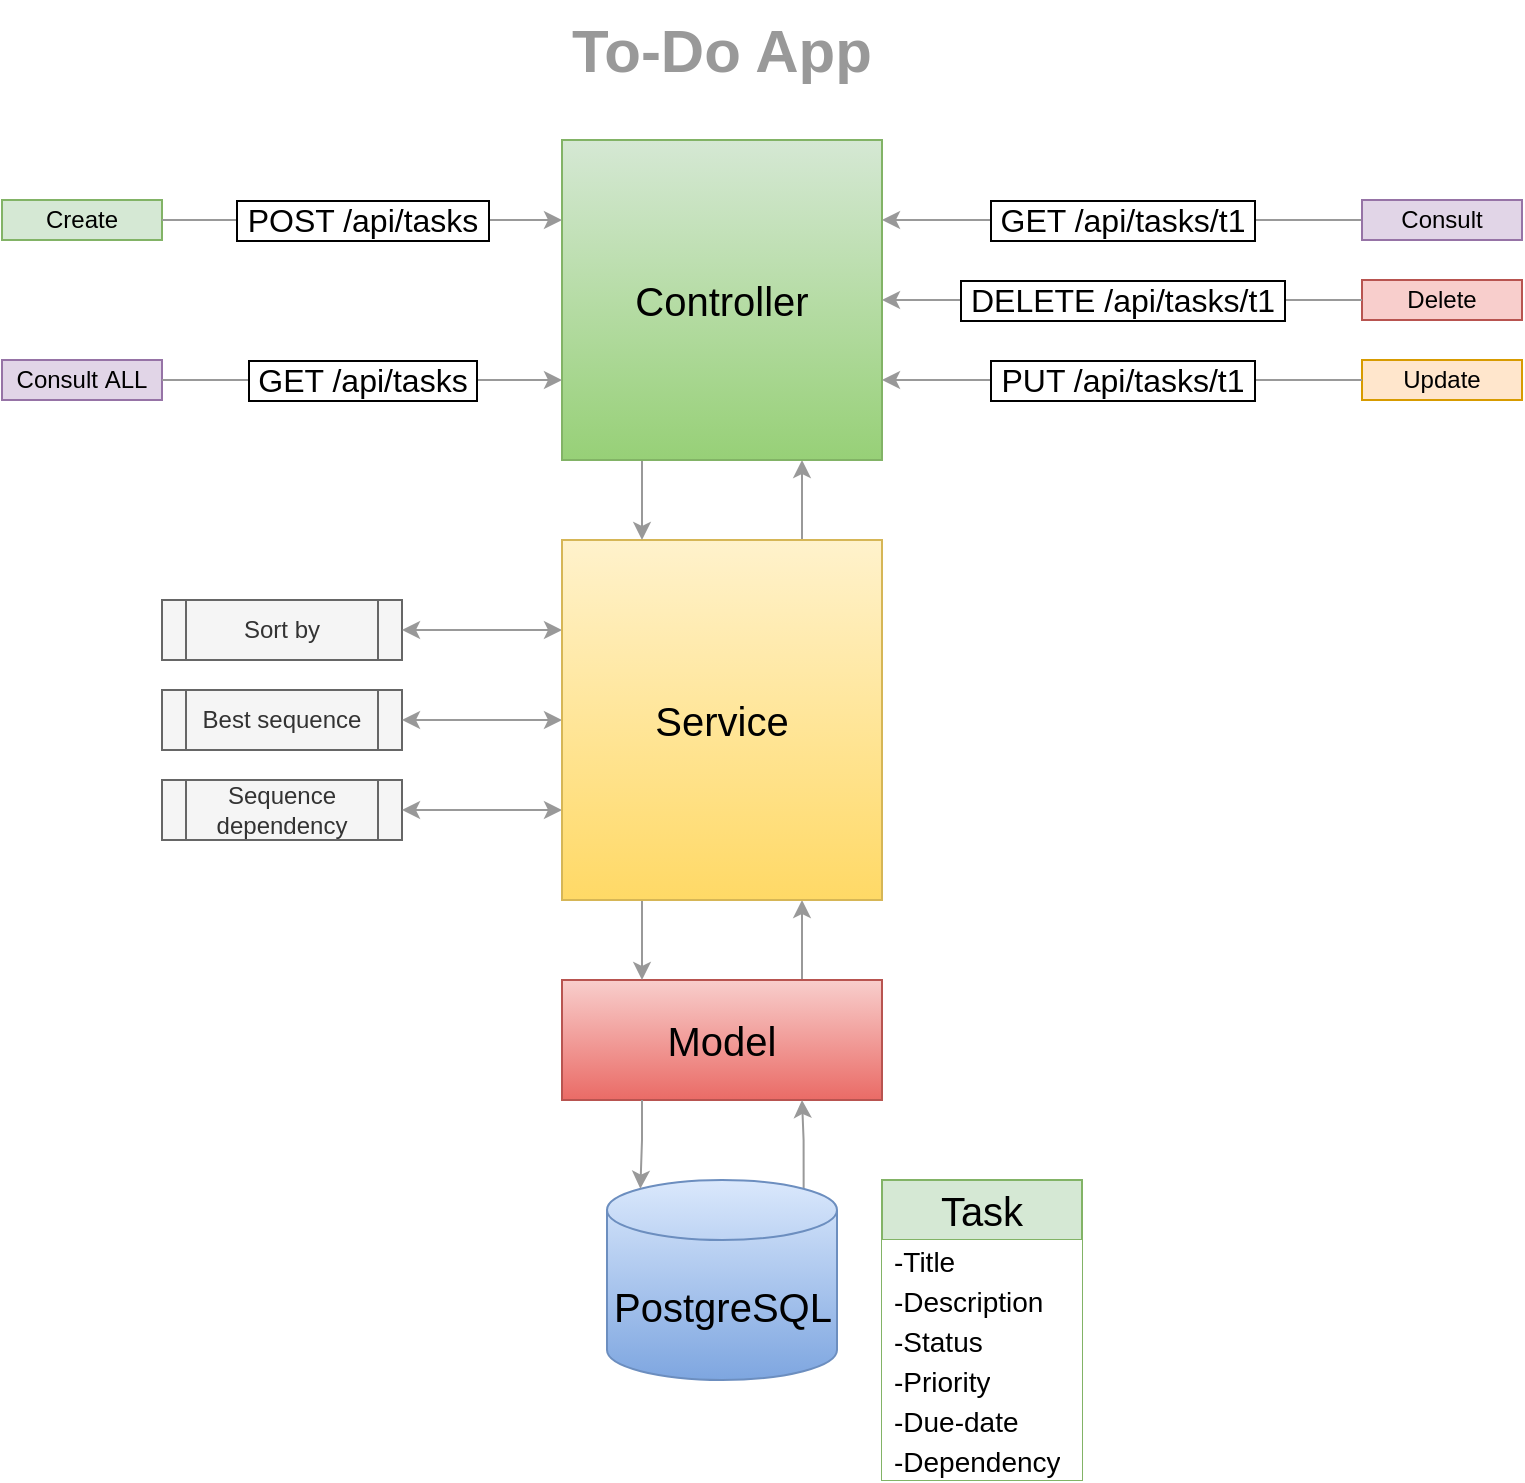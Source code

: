 <mxfile version="26.0.16">
  <diagram name="Page-1" id="v21pWP7KFlC49By7MYeK">
    <mxGraphModel dx="733" dy="443" grid="1" gridSize="10" guides="1" tooltips="1" connect="1" arrows="1" fold="1" page="1" pageScale="1" pageWidth="850" pageHeight="1100" math="0" shadow="0">
      <root>
        <mxCell id="0" />
        <mxCell id="1" parent="0" />
        <mxCell id="8iivArCEx1H5-otgk7mG-1" value="&lt;font&gt;To-Do App&lt;/font&gt;" style="text;html=1;align=center;verticalAlign=middle;whiteSpace=wrap;rounded=0;fontStyle=1;fontSize=30;labelBorderColor=none;labelBackgroundColor=none;fontColor=#999999;" parent="1" vertex="1">
          <mxGeometry x="285" y="10" width="230" height="50" as="geometry" />
        </mxCell>
        <mxCell id="8iivArCEx1H5-otgk7mG-5" value="Task" style="swimlane;fontStyle=0;childLayout=stackLayout;horizontal=1;startSize=30;horizontalStack=0;resizeParent=1;resizeParentMax=0;resizeLast=0;collapsible=1;marginBottom=0;whiteSpace=wrap;html=1;fontSize=20;fillColor=#d5e8d4;strokeColor=#82b366;" parent="1" vertex="1">
          <mxGeometry x="480" y="600" width="100" height="150" as="geometry" />
        </mxCell>
        <mxCell id="8iivArCEx1H5-otgk7mG-6" value="-Title" style="text;align=left;verticalAlign=middle;spacingLeft=4;spacingRight=4;overflow=hidden;points=[[0,0.5],[1,0.5]];portConstraint=eastwest;rotatable=0;whiteSpace=wrap;html=1;fontSize=14;labelBackgroundColor=none;fillColor=default;" parent="8iivArCEx1H5-otgk7mG-5" vertex="1">
          <mxGeometry y="30" width="100" height="20" as="geometry" />
        </mxCell>
        <mxCell id="8iivArCEx1H5-otgk7mG-7" value="-Description" style="text;align=left;verticalAlign=middle;spacingLeft=4;spacingRight=4;overflow=hidden;points=[[0,0.5],[1,0.5]];portConstraint=eastwest;rotatable=0;whiteSpace=wrap;html=1;fontSize=14;fillColor=default;" parent="8iivArCEx1H5-otgk7mG-5" vertex="1">
          <mxGeometry y="50" width="100" height="20" as="geometry" />
        </mxCell>
        <mxCell id="8iivArCEx1H5-otgk7mG-26" value="-Status" style="text;align=left;verticalAlign=middle;spacingLeft=4;spacingRight=4;overflow=hidden;points=[[0,0.5],[1,0.5]];portConstraint=eastwest;rotatable=0;whiteSpace=wrap;html=1;fontSize=14;fillColor=default;" parent="8iivArCEx1H5-otgk7mG-5" vertex="1">
          <mxGeometry y="70" width="100" height="20" as="geometry" />
        </mxCell>
        <mxCell id="8iivArCEx1H5-otgk7mG-8" value="-Priority" style="text;align=left;verticalAlign=middle;spacingLeft=4;spacingRight=4;overflow=hidden;points=[[0,0.5],[1,0.5]];portConstraint=eastwest;rotatable=0;whiteSpace=wrap;html=1;fontSize=14;fillColor=default;" parent="8iivArCEx1H5-otgk7mG-5" vertex="1">
          <mxGeometry y="90" width="100" height="20" as="geometry" />
        </mxCell>
        <mxCell id="8iivArCEx1H5-otgk7mG-9" value="-Due-date" style="text;align=left;verticalAlign=middle;spacingLeft=4;spacingRight=4;overflow=hidden;points=[[0,0.5],[1,0.5]];portConstraint=eastwest;rotatable=0;whiteSpace=wrap;html=1;fontSize=14;fillColor=default;" parent="8iivArCEx1H5-otgk7mG-5" vertex="1">
          <mxGeometry y="110" width="100" height="20" as="geometry" />
        </mxCell>
        <mxCell id="8iivArCEx1H5-otgk7mG-10" value="-Dependency" style="text;align=left;verticalAlign=middle;spacingLeft=4;spacingRight=4;overflow=hidden;points=[[0,0.5],[1,0.5]];portConstraint=eastwest;rotatable=0;whiteSpace=wrap;html=1;fontSize=14;fillColor=default;" parent="8iivArCEx1H5-otgk7mG-5" vertex="1">
          <mxGeometry y="130" width="100" height="20" as="geometry" />
        </mxCell>
        <mxCell id="8iivArCEx1H5-otgk7mG-11" value="Create" style="rounded=0;whiteSpace=wrap;html=1;fillColor=#d5e8d4;strokeColor=#82b366;" parent="1" vertex="1">
          <mxGeometry x="40" y="110" width="80" height="20" as="geometry" />
        </mxCell>
        <mxCell id="8iivArCEx1H5-otgk7mG-13" value="Update" style="rounded=0;whiteSpace=wrap;html=1;fillColor=#ffe6cc;strokeColor=#d79b00;" parent="1" vertex="1">
          <mxGeometry x="720" y="190" width="80" height="20" as="geometry" />
        </mxCell>
        <mxCell id="8iivArCEx1H5-otgk7mG-15" value="Delete" style="rounded=0;whiteSpace=wrap;html=1;fillColor=#f8cecc;strokeColor=#b85450;" parent="1" vertex="1">
          <mxGeometry x="720" y="150" width="80" height="20" as="geometry" />
        </mxCell>
        <mxCell id="8iivArCEx1H5-otgk7mG-18" value="Consult&amp;nbsp;&lt;span style=&quot;background-color: transparent; color: light-dark(rgb(0, 0, 0), rgb(255, 255, 255));&quot;&gt;ALL&lt;/span&gt;" style="rounded=0;whiteSpace=wrap;html=1;fillColor=#e1d5e7;strokeColor=#9673a6;" parent="1" vertex="1">
          <mxGeometry x="40" y="190" width="80" height="20" as="geometry" />
        </mxCell>
        <mxCell id="8iivArCEx1H5-otgk7mG-23" value="Sort by" style="shape=process;whiteSpace=wrap;html=1;backgroundOutline=1;fillColor=#f5f5f5;strokeColor=#666666;fontColor=#333333;" parent="1" vertex="1">
          <mxGeometry x="120" y="310" width="120" height="30" as="geometry" />
        </mxCell>
        <mxCell id="8iivArCEx1H5-otgk7mG-24" value="Best sequence" style="shape=process;whiteSpace=wrap;html=1;backgroundOutline=1;fillColor=#f5f5f5;fontColor=#333333;strokeColor=#666666;" parent="1" vertex="1">
          <mxGeometry x="120" y="355" width="120" height="30" as="geometry" />
        </mxCell>
        <mxCell id="8iivArCEx1H5-otgk7mG-25" value="Sequence dependency" style="shape=process;whiteSpace=wrap;html=1;backgroundOutline=1;fillColor=#f5f5f5;fontColor=#333333;strokeColor=#666666;" parent="1" vertex="1">
          <mxGeometry x="120" y="400" width="120" height="30" as="geometry" />
        </mxCell>
        <mxCell id="28XymwbxXhF13JRxio-2-31" style="edgeStyle=orthogonalEdgeStyle;rounded=0;orthogonalLoop=1;jettySize=auto;html=1;exitX=0.75;exitY=0;exitDx=0;exitDy=0;entryX=0.75;entryY=1;entryDx=0;entryDy=0;strokeColor=#999999;" parent="1" source="28XymwbxXhF13JRxio-2-1" target="28XymwbxXhF13JRxio-2-2" edge="1">
          <mxGeometry relative="1" as="geometry" />
        </mxCell>
        <mxCell id="28XymwbxXhF13JRxio-2-1" value="Model" style="rounded=0;whiteSpace=wrap;html=1;fontSize=20;fillColor=#f8cecc;gradientColor=#ea6b66;strokeColor=#b85450;" parent="1" vertex="1">
          <mxGeometry x="320" y="500" width="160" height="60" as="geometry" />
        </mxCell>
        <mxCell id="28XymwbxXhF13JRxio-2-9" style="edgeStyle=orthogonalEdgeStyle;rounded=0;orthogonalLoop=1;jettySize=auto;html=1;exitX=0;exitY=0.75;exitDx=0;exitDy=0;startArrow=classic;startFill=1;strokeColor=#999999;" parent="1" source="28XymwbxXhF13JRxio-2-2" target="8iivArCEx1H5-otgk7mG-25" edge="1">
          <mxGeometry relative="1" as="geometry" />
        </mxCell>
        <mxCell id="28XymwbxXhF13JRxio-2-10" style="edgeStyle=orthogonalEdgeStyle;rounded=0;orthogonalLoop=1;jettySize=auto;html=1;exitX=0;exitY=0.5;exitDx=0;exitDy=0;entryX=1;entryY=0.5;entryDx=0;entryDy=0;startArrow=classic;startFill=1;strokeColor=#999999;" parent="1" source="28XymwbxXhF13JRxio-2-2" target="8iivArCEx1H5-otgk7mG-24" edge="1">
          <mxGeometry relative="1" as="geometry" />
        </mxCell>
        <mxCell id="28XymwbxXhF13JRxio-2-13" style="edgeStyle=orthogonalEdgeStyle;rounded=0;orthogonalLoop=1;jettySize=auto;html=1;exitX=0;exitY=0.25;exitDx=0;exitDy=0;entryX=1;entryY=0.5;entryDx=0;entryDy=0;startArrow=classic;startFill=1;strokeColor=#999999;" parent="1" source="28XymwbxXhF13JRxio-2-2" target="8iivArCEx1H5-otgk7mG-23" edge="1">
          <mxGeometry relative="1" as="geometry" />
        </mxCell>
        <mxCell id="28XymwbxXhF13JRxio-2-29" style="edgeStyle=orthogonalEdgeStyle;rounded=0;orthogonalLoop=1;jettySize=auto;html=1;exitX=0.75;exitY=0;exitDx=0;exitDy=0;entryX=0.75;entryY=1;entryDx=0;entryDy=0;strokeColor=#999999;" parent="1" source="28XymwbxXhF13JRxio-2-2" target="28XymwbxXhF13JRxio-2-3" edge="1">
          <mxGeometry relative="1" as="geometry" />
        </mxCell>
        <mxCell id="28XymwbxXhF13JRxio-2-30" style="edgeStyle=orthogonalEdgeStyle;rounded=0;orthogonalLoop=1;jettySize=auto;html=1;exitX=0.25;exitY=1;exitDx=0;exitDy=0;entryX=0.25;entryY=0;entryDx=0;entryDy=0;strokeColor=#999999;" parent="1" source="28XymwbxXhF13JRxio-2-2" target="28XymwbxXhF13JRxio-2-1" edge="1">
          <mxGeometry relative="1" as="geometry" />
        </mxCell>
        <mxCell id="28XymwbxXhF13JRxio-2-2" value="Service" style="rounded=0;whiteSpace=wrap;html=1;fontSize=20;fillColor=#fff2cc;gradientColor=#ffd966;strokeColor=#d6b656;" parent="1" vertex="1">
          <mxGeometry x="320" y="280" width="160" height="180" as="geometry" />
        </mxCell>
        <mxCell id="28XymwbxXhF13JRxio-2-28" style="edgeStyle=orthogonalEdgeStyle;rounded=0;orthogonalLoop=1;jettySize=auto;html=1;exitX=0.25;exitY=1;exitDx=0;exitDy=0;entryX=0.25;entryY=0;entryDx=0;entryDy=0;strokeColor=#999999;" parent="1" source="28XymwbxXhF13JRxio-2-3" target="28XymwbxXhF13JRxio-2-2" edge="1">
          <mxGeometry relative="1" as="geometry" />
        </mxCell>
        <mxCell id="28XymwbxXhF13JRxio-2-3" value="Controller" style="rounded=0;whiteSpace=wrap;html=1;fontSize=20;fillColor=#d5e8d4;strokeColor=#82b366;gradientColor=#97d077;" parent="1" vertex="1">
          <mxGeometry x="320" y="80" width="160" height="160" as="geometry" />
        </mxCell>
        <mxCell id="28XymwbxXhF13JRxio-2-4" value="&amp;nbsp;POST /api/tasks&amp;nbsp;" style="endArrow=classic;html=1;rounded=0;labelBorderColor=default;fontSize=16;entryX=0;entryY=0.25;entryDx=0;entryDy=0;strokeColor=#999999;" parent="1" target="28XymwbxXhF13JRxio-2-3" edge="1">
          <mxGeometry width="50" height="50" relative="1" as="geometry">
            <mxPoint x="120" y="120" as="sourcePoint" />
            <mxPoint x="320" y="140" as="targetPoint" />
          </mxGeometry>
        </mxCell>
        <mxCell id="28XymwbxXhF13JRxio-2-14" value="&amp;nbsp;GET /api/tasks&amp;nbsp;" style="endArrow=classic;html=1;rounded=0;labelBorderColor=default;fontSize=16;entryX=0;entryY=0.75;entryDx=0;entryDy=0;strokeColor=#999999;" parent="1" target="28XymwbxXhF13JRxio-2-3" edge="1">
          <mxGeometry width="50" height="50" relative="1" as="geometry">
            <mxPoint x="120" y="200" as="sourcePoint" />
            <mxPoint x="269" y="190.5" as="targetPoint" />
          </mxGeometry>
        </mxCell>
        <mxCell id="28XymwbxXhF13JRxio-2-15" value="&amp;nbsp;DELETE /api/tasks/t1&amp;nbsp;" style="endArrow=classic;html=1;rounded=0;labelBorderColor=default;fontSize=16;entryX=1;entryY=0.5;entryDx=0;entryDy=0;strokeColor=#999999;" parent="1" target="28XymwbxXhF13JRxio-2-3" edge="1">
          <mxGeometry width="50" height="50" relative="1" as="geometry">
            <mxPoint x="720" y="160" as="sourcePoint" />
            <mxPoint x="520" y="240" as="targetPoint" />
            <mxPoint as="offset" />
          </mxGeometry>
        </mxCell>
        <mxCell id="28XymwbxXhF13JRxio-2-16" value="&amp;nbsp;PUT /api/tasks/t1&amp;nbsp;" style="endArrow=classic;html=1;rounded=0;labelBorderColor=default;fontSize=16;entryX=1;entryY=0.75;entryDx=0;entryDy=0;strokeColor=#999999;" parent="1" target="28XymwbxXhF13JRxio-2-3" edge="1">
          <mxGeometry width="50" height="50" relative="1" as="geometry">
            <mxPoint x="720" y="200" as="sourcePoint" />
            <mxPoint x="520" y="280" as="targetPoint" />
          </mxGeometry>
        </mxCell>
        <mxCell id="28XymwbxXhF13JRxio-2-17" value="&amp;nbsp;GET /api/tasks/t1&amp;nbsp;" style="endArrow=classic;html=1;rounded=0;labelBorderColor=default;fontSize=16;entryX=1;entryY=0.25;entryDx=0;entryDy=0;strokeColor=#999999;" parent="1" target="28XymwbxXhF13JRxio-2-3" edge="1">
          <mxGeometry width="50" height="50" relative="1" as="geometry">
            <mxPoint x="720" y="120" as="sourcePoint" />
            <mxPoint x="545" y="110" as="targetPoint" />
          </mxGeometry>
        </mxCell>
        <mxCell id="28XymwbxXhF13JRxio-2-18" value="Consult" style="rounded=0;whiteSpace=wrap;html=1;fillColor=#e1d5e7;strokeColor=#9673a6;" parent="1" vertex="1">
          <mxGeometry x="720" y="110" width="80" height="20" as="geometry" />
        </mxCell>
        <mxCell id="28XymwbxXhF13JRxio-2-33" style="edgeStyle=orthogonalEdgeStyle;rounded=0;orthogonalLoop=1;jettySize=auto;html=1;exitX=0.855;exitY=0;exitDx=0;exitDy=4.35;exitPerimeter=0;entryX=0.75;entryY=1;entryDx=0;entryDy=0;strokeColor=#999999;" parent="1" source="28XymwbxXhF13JRxio-2-19" target="28XymwbxXhF13JRxio-2-1" edge="1">
          <mxGeometry relative="1" as="geometry" />
        </mxCell>
        <mxCell id="28XymwbxXhF13JRxio-2-19" value="PostgreSQL" style="shape=cylinder3;whiteSpace=wrap;html=1;boundedLbl=1;backgroundOutline=1;size=15;fillColor=#dae8fc;gradientColor=#7ea6e0;strokeColor=#6c8ebf;fontSize=20;" parent="1" vertex="1">
          <mxGeometry x="342.5" y="600" width="115" height="100" as="geometry" />
        </mxCell>
        <mxCell id="28XymwbxXhF13JRxio-2-32" style="edgeStyle=orthogonalEdgeStyle;rounded=0;orthogonalLoop=1;jettySize=auto;html=1;exitX=0.25;exitY=1;exitDx=0;exitDy=0;entryX=0.145;entryY=0;entryDx=0;entryDy=4.35;entryPerimeter=0;strokeColor=#999999;" parent="1" source="28XymwbxXhF13JRxio-2-1" target="28XymwbxXhF13JRxio-2-19" edge="1">
          <mxGeometry relative="1" as="geometry" />
        </mxCell>
      </root>
    </mxGraphModel>
  </diagram>
</mxfile>
